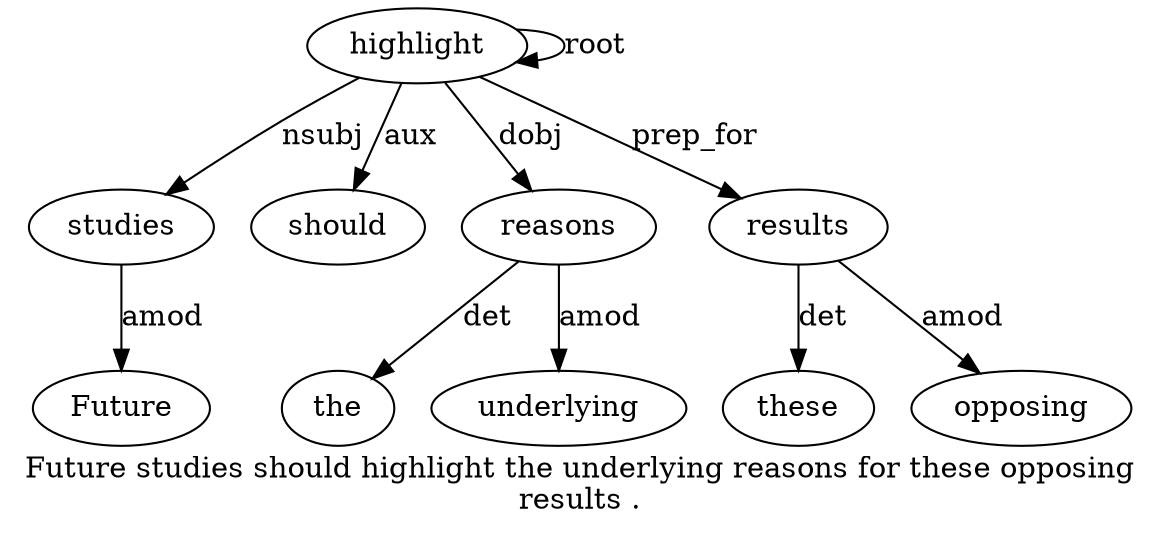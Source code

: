 digraph "Future studies should highlight the underlying reasons for these opposing results ." {
label="Future studies should highlight the underlying reasons for these opposing
results .";
studies2 [style=filled, fillcolor=white, label=studies];
Future1 [style=filled, fillcolor=white, label=Future];
studies2 -> Future1  [label=amod];
highlight4 [style=filled, fillcolor=white, label=highlight];
highlight4 -> studies2  [label=nsubj];
should3 [style=filled, fillcolor=white, label=should];
highlight4 -> should3  [label=aux];
highlight4 -> highlight4  [label=root];
reasons7 [style=filled, fillcolor=white, label=reasons];
the5 [style=filled, fillcolor=white, label=the];
reasons7 -> the5  [label=det];
underlying6 [style=filled, fillcolor=white, label=underlying];
reasons7 -> underlying6  [label=amod];
highlight4 -> reasons7  [label=dobj];
results11 [style=filled, fillcolor=white, label=results];
these9 [style=filled, fillcolor=white, label=these];
results11 -> these9  [label=det];
opposing10 [style=filled, fillcolor=white, label=opposing];
results11 -> opposing10  [label=amod];
highlight4 -> results11  [label=prep_for];
}
